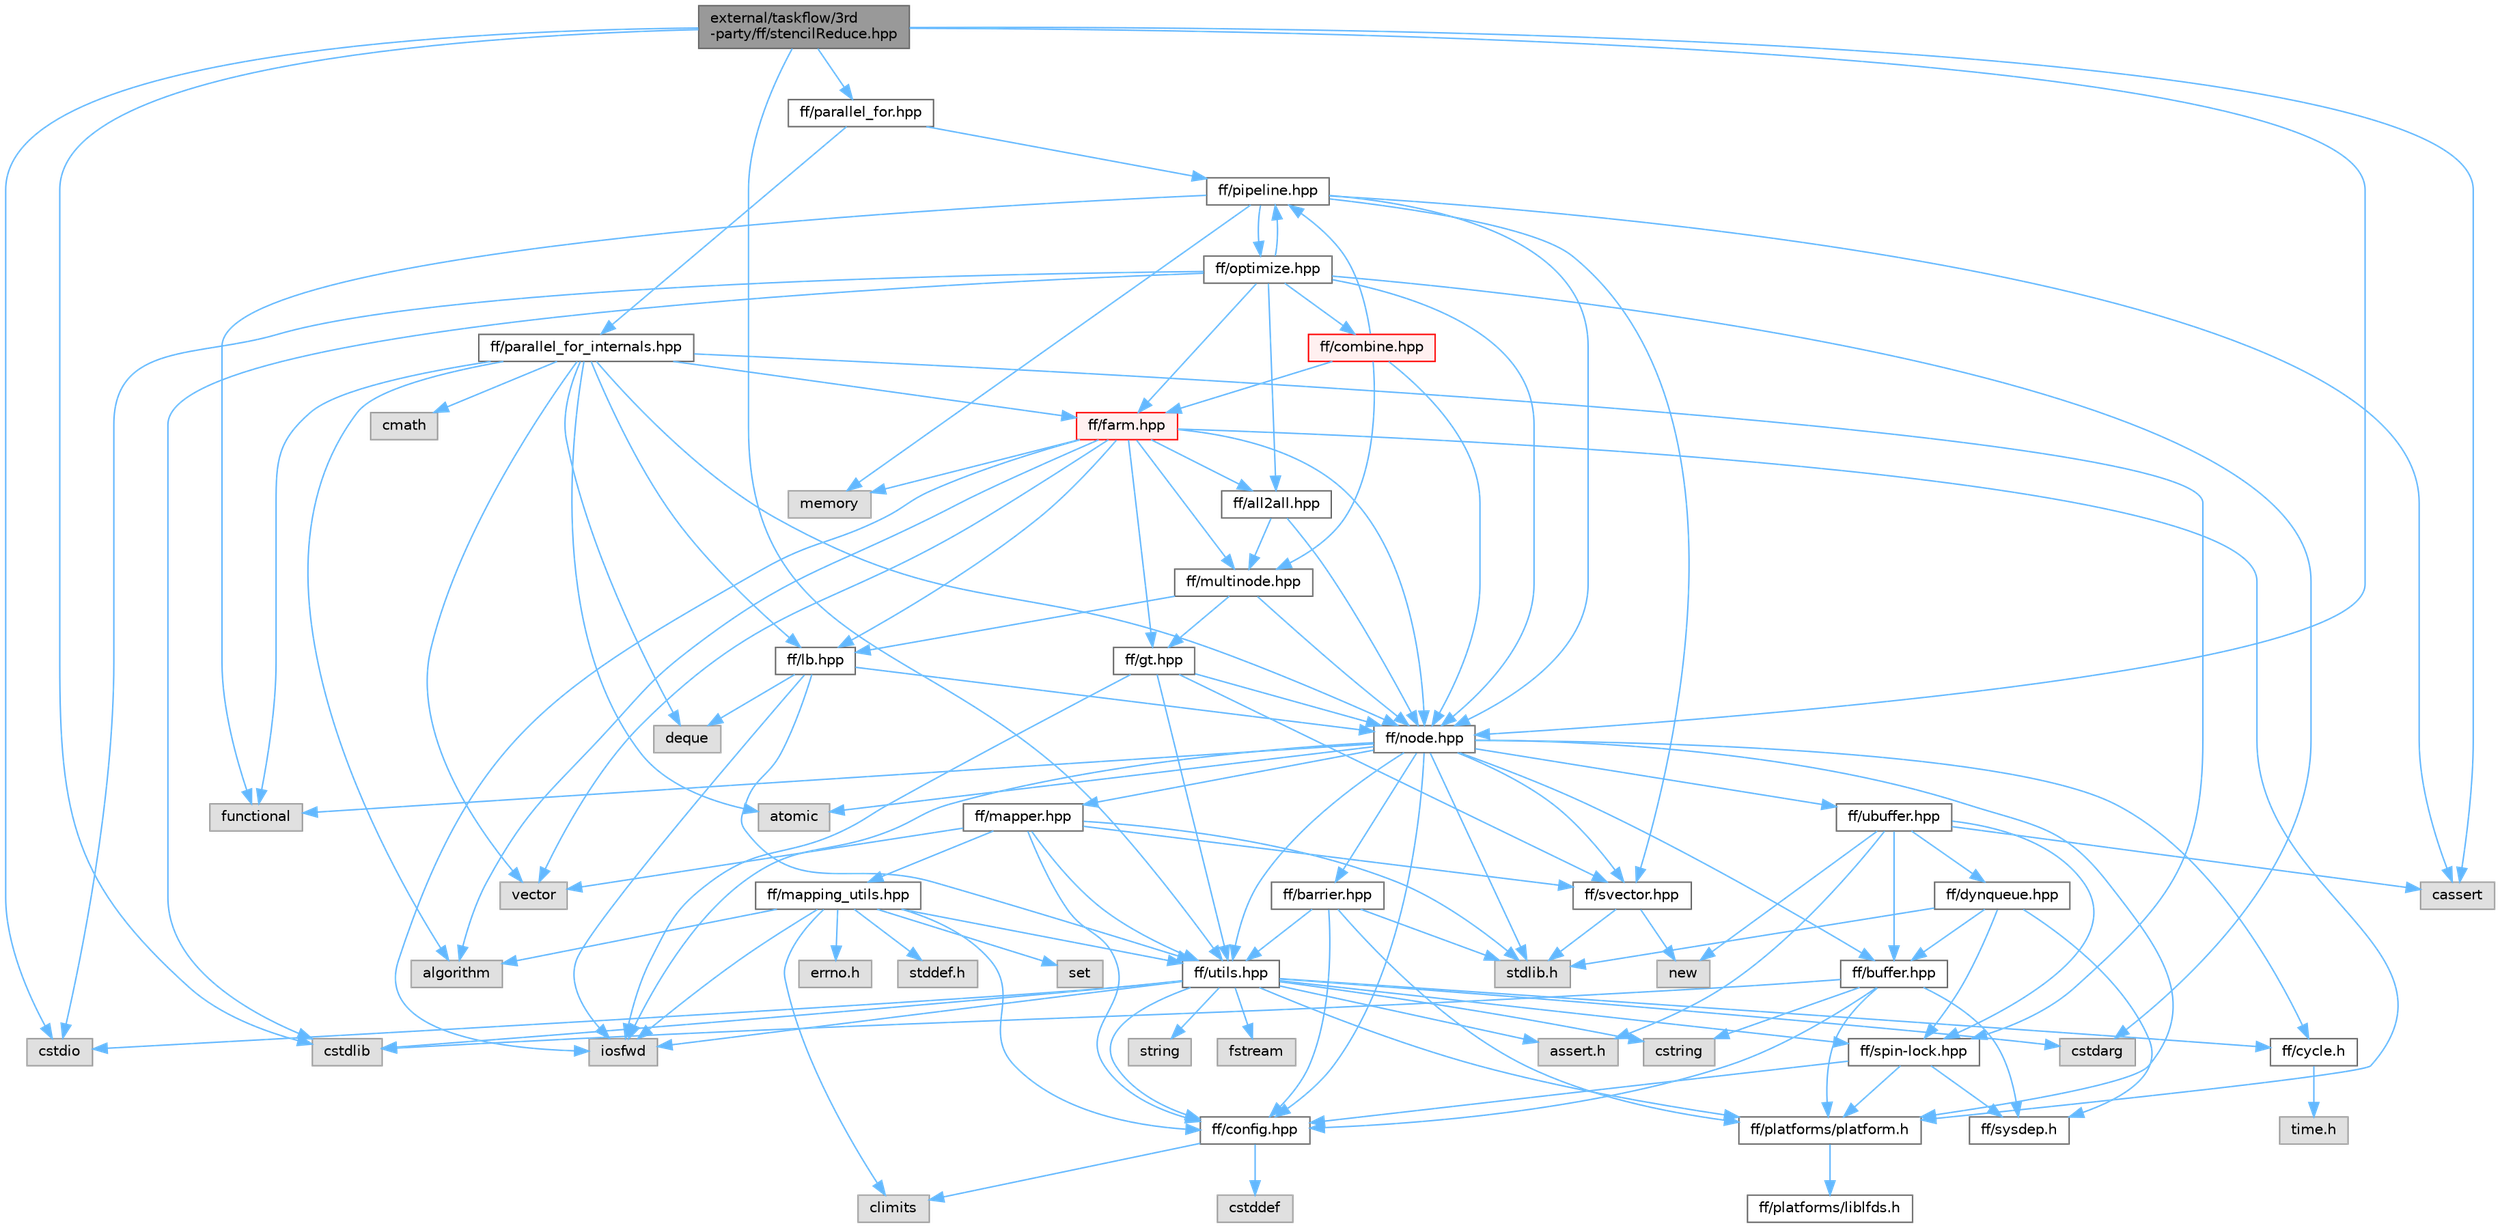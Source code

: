 digraph "external/taskflow/3rd-party/ff/stencilReduce.hpp"
{
 // LATEX_PDF_SIZE
  bgcolor="transparent";
  edge [fontname=Helvetica,fontsize=10,labelfontname=Helvetica,labelfontsize=10];
  node [fontname=Helvetica,fontsize=10,shape=box,height=0.2,width=0.4];
  Node1 [id="Node000001",label="external/taskflow/3rd\l-party/ff/stencilReduce.hpp",height=0.2,width=0.4,color="gray40", fillcolor="grey60", style="filled", fontcolor="black",tooltip=" "];
  Node1 -> Node2 [id="edge1_Node000001_Node000002",color="steelblue1",style="solid",tooltip=" "];
  Node2 [id="Node000002",label="cstdio",height=0.2,width=0.4,color="grey60", fillcolor="#E0E0E0", style="filled",tooltip=" "];
  Node1 -> Node3 [id="edge2_Node000001_Node000003",color="steelblue1",style="solid",tooltip=" "];
  Node3 [id="Node000003",label="cstdlib",height=0.2,width=0.4,color="grey60", fillcolor="#E0E0E0", style="filled",tooltip=" "];
  Node1 -> Node4 [id="edge3_Node000001_Node000004",color="steelblue1",style="solid",tooltip=" "];
  Node4 [id="Node000004",label="cassert",height=0.2,width=0.4,color="grey60", fillcolor="#E0E0E0", style="filled",tooltip=" "];
  Node1 -> Node5 [id="edge4_Node000001_Node000005",color="steelblue1",style="solid",tooltip=" "];
  Node5 [id="Node000005",label="ff/utils.hpp",height=0.2,width=0.4,color="grey40", fillcolor="white", style="filled",URL="$utils_8hpp.html",tooltip="Utility functions"];
  Node5 -> Node6 [id="edge5_Node000005_Node000006",color="steelblue1",style="solid",tooltip=" "];
  Node6 [id="Node000006",label="assert.h",height=0.2,width=0.4,color="grey60", fillcolor="#E0E0E0", style="filled",tooltip=" "];
  Node5 -> Node2 [id="edge6_Node000005_Node000002",color="steelblue1",style="solid",tooltip=" "];
  Node5 -> Node3 [id="edge7_Node000005_Node000003",color="steelblue1",style="solid",tooltip=" "];
  Node5 -> Node7 [id="edge8_Node000005_Node000007",color="steelblue1",style="solid",tooltip=" "];
  Node7 [id="Node000007",label="cstdarg",height=0.2,width=0.4,color="grey60", fillcolor="#E0E0E0", style="filled",tooltip=" "];
  Node5 -> Node8 [id="edge9_Node000005_Node000008",color="steelblue1",style="solid",tooltip=" "];
  Node8 [id="Node000008",label="iosfwd",height=0.2,width=0.4,color="grey60", fillcolor="#E0E0E0", style="filled",tooltip=" "];
  Node5 -> Node9 [id="edge10_Node000005_Node000009",color="steelblue1",style="solid",tooltip=" "];
  Node9 [id="Node000009",label="ff/config.hpp",height=0.2,width=0.4,color="grey40", fillcolor="white", style="filled",URL="$config_8hpp.html",tooltip=" "];
  Node9 -> Node10 [id="edge11_Node000009_Node000010",color="steelblue1",style="solid",tooltip=" "];
  Node10 [id="Node000010",label="cstddef",height=0.2,width=0.4,color="grey60", fillcolor="#E0E0E0", style="filled",tooltip=" "];
  Node9 -> Node11 [id="edge12_Node000009_Node000011",color="steelblue1",style="solid",tooltip=" "];
  Node11 [id="Node000011",label="climits",height=0.2,width=0.4,color="grey60", fillcolor="#E0E0E0", style="filled",tooltip=" "];
  Node5 -> Node12 [id="edge13_Node000005_Node000012",color="steelblue1",style="solid",tooltip=" "];
  Node12 [id="Node000012",label="ff/platforms/platform.h",height=0.2,width=0.4,color="grey40", fillcolor="white", style="filled",URL="$external_2taskflow_23rd-party_2ff_2platforms_2_platform_8h.html",tooltip=" "];
  Node12 -> Node13 [id="edge14_Node000012_Node000013",color="steelblue1",style="solid",tooltip=" "];
  Node13 [id="Node000013",label="ff/platforms/liblfds.h",height=0.2,width=0.4,color="grey40", fillcolor="white", style="filled",URL="$liblfds_8h.html",tooltip=" "];
  Node5 -> Node14 [id="edge15_Node000005_Node000014",color="steelblue1",style="solid",tooltip=" "];
  Node14 [id="Node000014",label="cstring",height=0.2,width=0.4,color="grey60", fillcolor="#E0E0E0", style="filled",tooltip=" "];
  Node5 -> Node15 [id="edge16_Node000005_Node000015",color="steelblue1",style="solid",tooltip=" "];
  Node15 [id="Node000015",label="string",height=0.2,width=0.4,color="grey60", fillcolor="#E0E0E0", style="filled",tooltip=" "];
  Node5 -> Node16 [id="edge17_Node000005_Node000016",color="steelblue1",style="solid",tooltip=" "];
  Node16 [id="Node000016",label="fstream",height=0.2,width=0.4,color="grey60", fillcolor="#E0E0E0", style="filled",tooltip=" "];
  Node5 -> Node17 [id="edge18_Node000005_Node000017",color="steelblue1",style="solid",tooltip=" "];
  Node17 [id="Node000017",label="ff/cycle.h",height=0.2,width=0.4,color="grey40", fillcolor="white", style="filled",URL="$cycle_8h.html",tooltip=" "];
  Node17 -> Node18 [id="edge19_Node000017_Node000018",color="steelblue1",style="solid",tooltip=" "];
  Node18 [id="Node000018",label="time.h",height=0.2,width=0.4,color="grey60", fillcolor="#E0E0E0", style="filled",tooltip=" "];
  Node5 -> Node19 [id="edge20_Node000005_Node000019",color="steelblue1",style="solid",tooltip=" "];
  Node19 [id="Node000019",label="ff/spin-lock.hpp",height=0.2,width=0.4,color="grey40", fillcolor="white", style="filled",URL="$spin-lock_8hpp.html",tooltip="This file contains several alternative spin lock(s) implementations that can be used as FastFlow spin..."];
  Node19 -> Node20 [id="edge21_Node000019_Node000020",color="steelblue1",style="solid",tooltip=" "];
  Node20 [id="Node000020",label="ff/sysdep.h",height=0.2,width=0.4,color="grey40", fillcolor="white", style="filled",URL="$sysdep_8h.html",tooltip=" "];
  Node19 -> Node12 [id="edge22_Node000019_Node000012",color="steelblue1",style="solid",tooltip=" "];
  Node19 -> Node9 [id="edge23_Node000019_Node000009",color="steelblue1",style="solid",tooltip=" "];
  Node1 -> Node21 [id="edge24_Node000001_Node000021",color="steelblue1",style="solid",tooltip=" "];
  Node21 [id="Node000021",label="ff/node.hpp",height=0.2,width=0.4,color="grey40", fillcolor="white", style="filled",URL="$node_8hpp.html",tooltip="FastFlow ff_node"];
  Node21 -> Node22 [id="edge25_Node000021_Node000022",color="steelblue1",style="solid",tooltip=" "];
  Node22 [id="Node000022",label="stdlib.h",height=0.2,width=0.4,color="grey60", fillcolor="#E0E0E0", style="filled",tooltip=" "];
  Node21 -> Node8 [id="edge26_Node000021_Node000008",color="steelblue1",style="solid",tooltip=" "];
  Node21 -> Node23 [id="edge27_Node000021_Node000023",color="steelblue1",style="solid",tooltip=" "];
  Node23 [id="Node000023",label="functional",height=0.2,width=0.4,color="grey60", fillcolor="#E0E0E0", style="filled",tooltip=" "];
  Node21 -> Node12 [id="edge28_Node000021_Node000012",color="steelblue1",style="solid",tooltip=" "];
  Node21 -> Node17 [id="edge29_Node000021_Node000017",color="steelblue1",style="solid",tooltip=" "];
  Node21 -> Node5 [id="edge30_Node000021_Node000005",color="steelblue1",style="solid",tooltip=" "];
  Node21 -> Node24 [id="edge31_Node000021_Node000024",color="steelblue1",style="solid",tooltip=" "];
  Node24 [id="Node000024",label="ff/buffer.hpp",height=0.2,width=0.4,color="grey40", fillcolor="white", style="filled",URL="$buffer_8hpp.html",tooltip="This file contains the definition of the bounded SPSC channel buffer used in FastFlow"];
  Node24 -> Node3 [id="edge32_Node000024_Node000003",color="steelblue1",style="solid",tooltip=" "];
  Node24 -> Node14 [id="edge33_Node000024_Node000014",color="steelblue1",style="solid",tooltip=" "];
  Node24 -> Node20 [id="edge34_Node000024_Node000020",color="steelblue1",style="solid",tooltip=" "];
  Node24 -> Node9 [id="edge35_Node000024_Node000009",color="steelblue1",style="solid",tooltip=" "];
  Node24 -> Node12 [id="edge36_Node000024_Node000012",color="steelblue1",style="solid",tooltip=" "];
  Node21 -> Node25 [id="edge37_Node000021_Node000025",color="steelblue1",style="solid",tooltip=" "];
  Node25 [id="Node000025",label="ff/ubuffer.hpp",height=0.2,width=0.4,color="grey40", fillcolor="white", style="filled",URL="$ubuffer_8hpp.html",tooltip="This file contains the definition of the unbounded SWSR circular buffer used in FastFlow"];
  Node25 -> Node6 [id="edge38_Node000025_Node000006",color="steelblue1",style="solid",tooltip=" "];
  Node25 -> Node4 [id="edge39_Node000025_Node000004",color="steelblue1",style="solid",tooltip=" "];
  Node25 -> Node26 [id="edge40_Node000025_Node000026",color="steelblue1",style="solid",tooltip=" "];
  Node26 [id="Node000026",label="new",height=0.2,width=0.4,color="grey60", fillcolor="#E0E0E0", style="filled",tooltip=" "];
  Node25 -> Node27 [id="edge41_Node000025_Node000027",color="steelblue1",style="solid",tooltip=" "];
  Node27 [id="Node000027",label="ff/dynqueue.hpp",height=0.2,width=0.4,color="grey40", fillcolor="white", style="filled",URL="$dynqueue_8hpp.html",tooltip="Implementation of a dynamic queue. Not currently used."];
  Node27 -> Node22 [id="edge42_Node000027_Node000022",color="steelblue1",style="solid",tooltip=" "];
  Node27 -> Node24 [id="edge43_Node000027_Node000024",color="steelblue1",style="solid",tooltip=" "];
  Node27 -> Node19 [id="edge44_Node000027_Node000019",color="steelblue1",style="solid",tooltip=" "];
  Node27 -> Node20 [id="edge45_Node000027_Node000020",color="steelblue1",style="solid",tooltip=" "];
  Node25 -> Node24 [id="edge46_Node000025_Node000024",color="steelblue1",style="solid",tooltip=" "];
  Node25 -> Node19 [id="edge47_Node000025_Node000019",color="steelblue1",style="solid",tooltip=" "];
  Node21 -> Node28 [id="edge48_Node000021_Node000028",color="steelblue1",style="solid",tooltip=" "];
  Node28 [id="Node000028",label="ff/mapper.hpp",height=0.2,width=0.4,color="grey40", fillcolor="white", style="filled",URL="$mapper_8hpp.html",tooltip="This file contains the thread mapper definition used in FastFlow"];
  Node28 -> Node22 [id="edge49_Node000028_Node000022",color="steelblue1",style="solid",tooltip=" "];
  Node28 -> Node9 [id="edge50_Node000028_Node000009",color="steelblue1",style="solid",tooltip=" "];
  Node28 -> Node29 [id="edge51_Node000028_Node000029",color="steelblue1",style="solid",tooltip=" "];
  Node29 [id="Node000029",label="ff/svector.hpp",height=0.2,width=0.4,color="grey40", fillcolor="white", style="filled",URL="$svector_8hpp.html",tooltip="Simple yet efficient dynamic vector"];
  Node29 -> Node22 [id="edge52_Node000029_Node000022",color="steelblue1",style="solid",tooltip=" "];
  Node29 -> Node26 [id="edge53_Node000029_Node000026",color="steelblue1",style="solid",tooltip=" "];
  Node28 -> Node5 [id="edge54_Node000028_Node000005",color="steelblue1",style="solid",tooltip=" "];
  Node28 -> Node30 [id="edge55_Node000028_Node000030",color="steelblue1",style="solid",tooltip=" "];
  Node30 [id="Node000030",label="ff/mapping_utils.hpp",height=0.2,width=0.4,color="grey40", fillcolor="white", style="filled",URL="$mapping__utils_8hpp.html",tooltip="This file contains utilities for plaform inspection and thread pinning"];
  Node30 -> Node11 [id="edge56_Node000030_Node000011",color="steelblue1",style="solid",tooltip=" "];
  Node30 -> Node31 [id="edge57_Node000030_Node000031",color="steelblue1",style="solid",tooltip=" "];
  Node31 [id="Node000031",label="set",height=0.2,width=0.4,color="grey60", fillcolor="#E0E0E0", style="filled",tooltip=" "];
  Node30 -> Node32 [id="edge58_Node000030_Node000032",color="steelblue1",style="solid",tooltip=" "];
  Node32 [id="Node000032",label="algorithm",height=0.2,width=0.4,color="grey60", fillcolor="#E0E0E0", style="filled",tooltip=" "];
  Node30 -> Node8 [id="edge59_Node000030_Node000008",color="steelblue1",style="solid",tooltip=" "];
  Node30 -> Node33 [id="edge60_Node000030_Node000033",color="steelblue1",style="solid",tooltip=" "];
  Node33 [id="Node000033",label="errno.h",height=0.2,width=0.4,color="grey60", fillcolor="#E0E0E0", style="filled",tooltip=" "];
  Node30 -> Node9 [id="edge61_Node000030_Node000009",color="steelblue1",style="solid",tooltip=" "];
  Node30 -> Node5 [id="edge62_Node000030_Node000005",color="steelblue1",style="solid",tooltip=" "];
  Node30 -> Node34 [id="edge63_Node000030_Node000034",color="steelblue1",style="solid",tooltip=" "];
  Node34 [id="Node000034",label="stddef.h",height=0.2,width=0.4,color="grey60", fillcolor="#E0E0E0", style="filled",tooltip=" "];
  Node28 -> Node35 [id="edge64_Node000028_Node000035",color="steelblue1",style="solid",tooltip=" "];
  Node35 [id="Node000035",label="vector",height=0.2,width=0.4,color="grey60", fillcolor="#E0E0E0", style="filled",tooltip=" "];
  Node21 -> Node9 [id="edge65_Node000021_Node000009",color="steelblue1",style="solid",tooltip=" "];
  Node21 -> Node29 [id="edge66_Node000021_Node000029",color="steelblue1",style="solid",tooltip=" "];
  Node21 -> Node36 [id="edge67_Node000021_Node000036",color="steelblue1",style="solid",tooltip=" "];
  Node36 [id="Node000036",label="ff/barrier.hpp",height=0.2,width=0.4,color="grey40", fillcolor="white", style="filled",URL="$barrier_8hpp.html",tooltip="FastFlow blocking and non-blocking barrier implementations"];
  Node36 -> Node22 [id="edge68_Node000036_Node000022",color="steelblue1",style="solid",tooltip=" "];
  Node36 -> Node12 [id="edge69_Node000036_Node000012",color="steelblue1",style="solid",tooltip=" "];
  Node36 -> Node5 [id="edge70_Node000036_Node000005",color="steelblue1",style="solid",tooltip=" "];
  Node36 -> Node9 [id="edge71_Node000036_Node000009",color="steelblue1",style="solid",tooltip=" "];
  Node21 -> Node37 [id="edge72_Node000021_Node000037",color="steelblue1",style="solid",tooltip=" "];
  Node37 [id="Node000037",label="atomic",height=0.2,width=0.4,color="grey60", fillcolor="#E0E0E0", style="filled",tooltip=" "];
  Node1 -> Node38 [id="edge73_Node000001_Node000038",color="steelblue1",style="solid",tooltip=" "];
  Node38 [id="Node000038",label="ff/parallel_for.hpp",height=0.2,width=0.4,color="grey40", fillcolor="white", style="filled",URL="$parallel__for_8hpp.html",tooltip="It describes the ParallelFor/ParallelForReduce/ParallelForPipeReduce patterns."];
  Node38 -> Node39 [id="edge74_Node000038_Node000039",color="steelblue1",style="solid",tooltip=" "];
  Node39 [id="Node000039",label="ff/pipeline.hpp",height=0.2,width=0.4,color="grey40", fillcolor="white", style="filled",URL="$3rd-party_2ff_2pipeline_8hpp.html",tooltip="This file implements the pipeline skeleton, both in the high-level pattern syntax (ff::ff_pipe) and l..."];
  Node39 -> Node4 [id="edge75_Node000039_Node000004",color="steelblue1",style="solid",tooltip=" "];
  Node39 -> Node40 [id="edge76_Node000039_Node000040",color="steelblue1",style="solid",tooltip=" "];
  Node40 [id="Node000040",label="memory",height=0.2,width=0.4,color="grey60", fillcolor="#E0E0E0", style="filled",tooltip=" "];
  Node39 -> Node23 [id="edge77_Node000039_Node000023",color="steelblue1",style="solid",tooltip=" "];
  Node39 -> Node29 [id="edge78_Node000039_Node000029",color="steelblue1",style="solid",tooltip=" "];
  Node39 -> Node21 [id="edge79_Node000039_Node000021",color="steelblue1",style="solid",tooltip=" "];
  Node39 -> Node41 [id="edge80_Node000039_Node000041",color="steelblue1",style="solid",tooltip=" "];
  Node41 [id="Node000041",label="ff/optimize.hpp",height=0.2,width=0.4,color="grey40", fillcolor="white", style="filled",URL="$optimize_8hpp.html",tooltip="FastFlow optimization heuristics"];
  Node41 -> Node2 [id="edge81_Node000041_Node000002",color="steelblue1",style="solid",tooltip=" "];
  Node41 -> Node3 [id="edge82_Node000041_Node000003",color="steelblue1",style="solid",tooltip=" "];
  Node41 -> Node7 [id="edge83_Node000041_Node000007",color="steelblue1",style="solid",tooltip=" "];
  Node41 -> Node21 [id="edge84_Node000041_Node000021",color="steelblue1",style="solid",tooltip=" "];
  Node41 -> Node39 [id="edge85_Node000041_Node000039",color="steelblue1",style="solid",tooltip=" "];
  Node41 -> Node42 [id="edge86_Node000041_Node000042",color="steelblue1",style="solid",tooltip=" "];
  Node42 [id="Node000042",label="ff/farm.hpp",height=0.2,width=0.4,color="red", fillcolor="#FFF0F0", style="filled",URL="$farm_8hpp.html",tooltip="Farm pattern"];
  Node42 -> Node8 [id="edge87_Node000042_Node000008",color="steelblue1",style="solid",tooltip=" "];
  Node42 -> Node35 [id="edge88_Node000042_Node000035",color="steelblue1",style="solid",tooltip=" "];
  Node42 -> Node32 [id="edge89_Node000042_Node000032",color="steelblue1",style="solid",tooltip=" "];
  Node42 -> Node40 [id="edge90_Node000042_Node000040",color="steelblue1",style="solid",tooltip=" "];
  Node42 -> Node12 [id="edge91_Node000042_Node000012",color="steelblue1",style="solid",tooltip=" "];
  Node42 -> Node43 [id="edge92_Node000042_Node000043",color="steelblue1",style="solid",tooltip=" "];
  Node43 [id="Node000043",label="ff/lb.hpp",height=0.2,width=0.4,color="grey40", fillcolor="white", style="filled",URL="$lb_8hpp.html",tooltip="Farm Emitter (not a ff_node)"];
  Node43 -> Node8 [id="edge93_Node000043_Node000008",color="steelblue1",style="solid",tooltip=" "];
  Node43 -> Node44 [id="edge94_Node000043_Node000044",color="steelblue1",style="solid",tooltip=" "];
  Node44 [id="Node000044",label="deque",height=0.2,width=0.4,color="grey60", fillcolor="#E0E0E0", style="filled",tooltip=" "];
  Node43 -> Node5 [id="edge95_Node000043_Node000005",color="steelblue1",style="solid",tooltip=" "];
  Node43 -> Node21 [id="edge96_Node000043_Node000021",color="steelblue1",style="solid",tooltip=" "];
  Node42 -> Node45 [id="edge97_Node000042_Node000045",color="steelblue1",style="solid",tooltip=" "];
  Node45 [id="Node000045",label="ff/gt.hpp",height=0.2,width=0.4,color="grey40", fillcolor="white", style="filled",URL="$gt_8hpp.html",tooltip="Farm Collector (it is not a ff_node)"];
  Node45 -> Node8 [id="edge98_Node000045_Node000008",color="steelblue1",style="solid",tooltip=" "];
  Node45 -> Node29 [id="edge99_Node000045_Node000029",color="steelblue1",style="solid",tooltip=" "];
  Node45 -> Node5 [id="edge100_Node000045_Node000005",color="steelblue1",style="solid",tooltip=" "];
  Node45 -> Node21 [id="edge101_Node000045_Node000021",color="steelblue1",style="solid",tooltip=" "];
  Node42 -> Node21 [id="edge102_Node000042_Node000021",color="steelblue1",style="solid",tooltip=" "];
  Node42 -> Node46 [id="edge103_Node000042_Node000046",color="steelblue1",style="solid",tooltip=" "];
  Node46 [id="Node000046",label="ff/multinode.hpp",height=0.2,width=0.4,color="grey40", fillcolor="white", style="filled",URL="$multinode_8hpp.html",tooltip="FastFlow ff_minode ff_monode and typed versions."];
  Node46 -> Node21 [id="edge104_Node000046_Node000021",color="steelblue1",style="solid",tooltip=" "];
  Node46 -> Node43 [id="edge105_Node000046_Node000043",color="steelblue1",style="solid",tooltip=" "];
  Node46 -> Node45 [id="edge106_Node000046_Node000045",color="steelblue1",style="solid",tooltip=" "];
  Node42 -> Node49 [id="edge107_Node000042_Node000049",color="steelblue1",style="solid",tooltip=" "];
  Node49 [id="Node000049",label="ff/all2all.hpp",height=0.2,width=0.4,color="grey40", fillcolor="white", style="filled",URL="$all2all_8hpp.html",tooltip="FastFlow all-2-all building block"];
  Node49 -> Node21 [id="edge108_Node000049_Node000021",color="steelblue1",style="solid",tooltip=" "];
  Node49 -> Node46 [id="edge109_Node000049_Node000046",color="steelblue1",style="solid",tooltip=" "];
  Node41 -> Node49 [id="edge110_Node000041_Node000049",color="steelblue1",style="solid",tooltip=" "];
  Node41 -> Node50 [id="edge111_Node000041_Node000050",color="steelblue1",style="solid",tooltip=" "];
  Node50 [id="Node000050",label="ff/combine.hpp",height=0.2,width=0.4,color="red", fillcolor="#FFF0F0", style="filled",URL="$combine_8hpp.html",tooltip="FastFlow composition building block"];
  Node50 -> Node21 [id="edge112_Node000050_Node000021",color="steelblue1",style="solid",tooltip=" "];
  Node50 -> Node46 [id="edge113_Node000050_Node000046",color="steelblue1",style="solid",tooltip=" "];
  Node50 -> Node39 [id="edge114_Node000050_Node000039",color="steelblue1",style="solid",tooltip=" "];
  Node50 -> Node42 [id="edge115_Node000050_Node000042",color="steelblue1",style="solid",tooltip=" "];
  Node38 -> Node51 [id="edge116_Node000038_Node000051",color="steelblue1",style="solid",tooltip=" "];
  Node51 [id="Node000051",label="ff/parallel_for_internals.hpp",height=0.2,width=0.4,color="grey40", fillcolor="white", style="filled",URL="$parallel__for__internals_8hpp.html",tooltip="Internal classes and functions for parallel_for/parallel_reduce skeletons."];
  Node51 -> Node37 [id="edge117_Node000051_Node000037",color="steelblue1",style="solid",tooltip=" "];
  Node51 -> Node32 [id="edge118_Node000051_Node000032",color="steelblue1",style="solid",tooltip=" "];
  Node51 -> Node44 [id="edge119_Node000051_Node000044",color="steelblue1",style="solid",tooltip=" "];
  Node51 -> Node35 [id="edge120_Node000051_Node000035",color="steelblue1",style="solid",tooltip=" "];
  Node51 -> Node52 [id="edge121_Node000051_Node000052",color="steelblue1",style="solid",tooltip=" "];
  Node52 [id="Node000052",label="cmath",height=0.2,width=0.4,color="grey60", fillcolor="#E0E0E0", style="filled",tooltip=" "];
  Node51 -> Node23 [id="edge122_Node000051_Node000023",color="steelblue1",style="solid",tooltip=" "];
  Node51 -> Node43 [id="edge123_Node000051_Node000043",color="steelblue1",style="solid",tooltip=" "];
  Node51 -> Node21 [id="edge124_Node000051_Node000021",color="steelblue1",style="solid",tooltip=" "];
  Node51 -> Node42 [id="edge125_Node000051_Node000042",color="steelblue1",style="solid",tooltip=" "];
  Node51 -> Node19 [id="edge126_Node000051_Node000019",color="steelblue1",style="solid",tooltip=" "];
}
